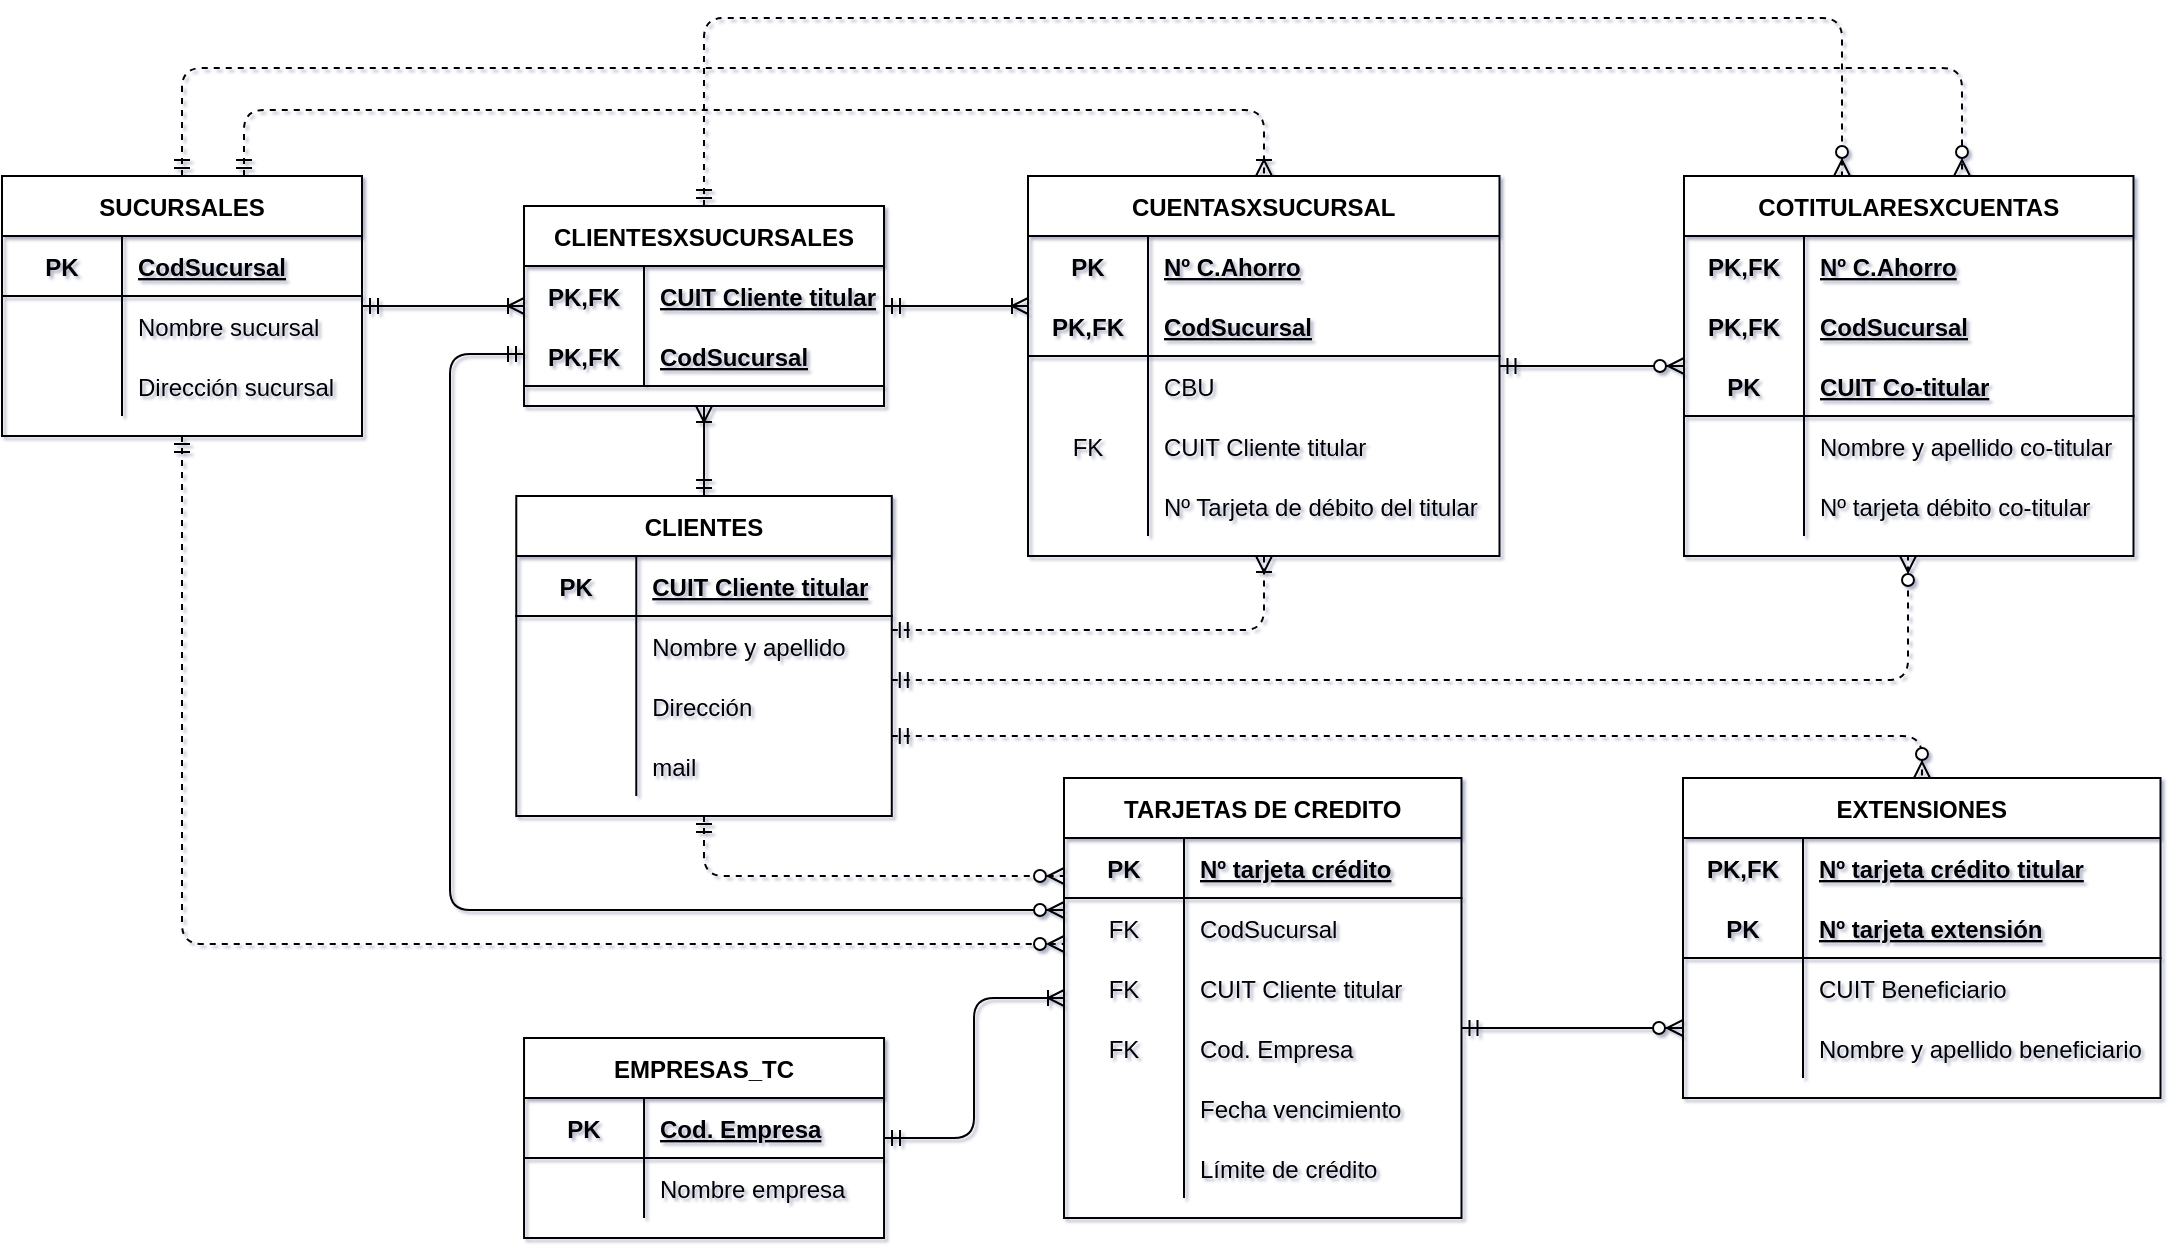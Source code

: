 <mxfile version="14.6.11"><diagram id="R2lEEEUBdFMjLlhIrx00" name="Page-1"><mxGraphModel dx="2286" dy="832" grid="0" gridSize="10" guides="1" tooltips="1" connect="1" arrows="1" fold="1" page="0" pageScale="1" pageWidth="850" pageHeight="1100" background="none" math="0" shadow="1" extFonts="Permanent Marker^https://fonts.googleapis.com/css?family=Permanent+Marker"><root><mxCell id="0"/><mxCell id="1" parent="0"/><mxCell id="5U6c4QFBYpZJHlSwtleA-1" style="edgeStyle=orthogonalEdgeStyle;rounded=1;orthogonalLoop=1;jettySize=auto;html=1;startArrow=ERmandOne;startFill=0;endArrow=ERoneToMany;endFill=0;" parent="1" source="5U6c4QFBYpZJHlSwtleA-5" target="5U6c4QFBYpZJHlSwtleA-100" edge="1"><mxGeometry relative="1" as="geometry"/></mxCell><mxCell id="5U6c4QFBYpZJHlSwtleA-2" style="edgeStyle=orthogonalEdgeStyle;rounded=1;orthogonalLoop=1;jettySize=auto;html=1;dashed=1;startArrow=ERmandOne;startFill=0;endArrow=ERoneToMany;endFill=0;" parent="1" source="5U6c4QFBYpZJHlSwtleA-5" target="5U6c4QFBYpZJHlSwtleA-34" edge="1"><mxGeometry relative="1" as="geometry"><Array as="points"><mxPoint x="-42" y="173"/><mxPoint x="468" y="173"/></Array></mxGeometry></mxCell><mxCell id="5U6c4QFBYpZJHlSwtleA-3" style="edgeStyle=orthogonalEdgeStyle;rounded=1;orthogonalLoop=1;jettySize=auto;html=1;dashed=1;startArrow=ERmandOne;startFill=0;endArrow=ERzeroToMany;endFill=1;" parent="1" source="5U6c4QFBYpZJHlSwtleA-5" target="5U6c4QFBYpZJHlSwtleA-50" edge="1"><mxGeometry relative="1" as="geometry"><Array as="points"><mxPoint x="-73" y="152"/><mxPoint x="817" y="152"/></Array></mxGeometry></mxCell><mxCell id="5U6c4QFBYpZJHlSwtleA-4" style="edgeStyle=orthogonalEdgeStyle;rounded=1;orthogonalLoop=1;jettySize=auto;html=1;startSize=6;startArrow=ERmandOne;startFill=0;endArrow=ERzeroToMany;endFill=1;dashed=1;" parent="1" source="5U6c4QFBYpZJHlSwtleA-5" target="5U6c4QFBYpZJHlSwtleA-67" edge="1"><mxGeometry relative="1" as="geometry"><Array as="points"><mxPoint x="-73" y="590"/></Array></mxGeometry></mxCell><mxCell id="5U6c4QFBYpZJHlSwtleA-5" value="SUCURSALES" style="shape=table;startSize=30;container=1;collapsible=1;childLayout=tableLayout;fixedRows=1;rowLines=0;fontStyle=1;align=center;resizeLast=1;" parent="1" vertex="1"><mxGeometry x="-163" y="206" width="180" height="130" as="geometry"/></mxCell><mxCell id="5U6c4QFBYpZJHlSwtleA-6" value="" style="shape=partialRectangle;collapsible=0;dropTarget=0;pointerEvents=0;fillColor=none;top=0;left=0;bottom=1;right=0;points=[[0,0.5],[1,0.5]];portConstraint=eastwest;" parent="5U6c4QFBYpZJHlSwtleA-5" vertex="1"><mxGeometry y="30" width="180" height="30" as="geometry"/></mxCell><mxCell id="5U6c4QFBYpZJHlSwtleA-7" value="PK" style="shape=partialRectangle;connectable=0;fillColor=none;top=0;left=0;bottom=0;right=0;fontStyle=1;overflow=hidden;" parent="5U6c4QFBYpZJHlSwtleA-6" vertex="1"><mxGeometry width="60" height="30" as="geometry"/></mxCell><mxCell id="5U6c4QFBYpZJHlSwtleA-8" value="CodSucursal" style="shape=partialRectangle;connectable=0;fillColor=none;top=0;left=0;bottom=0;right=0;align=left;spacingLeft=6;fontStyle=5;overflow=hidden;" parent="5U6c4QFBYpZJHlSwtleA-6" vertex="1"><mxGeometry x="60" width="120" height="30" as="geometry"/></mxCell><mxCell id="5U6c4QFBYpZJHlSwtleA-9" value="" style="shape=partialRectangle;collapsible=0;dropTarget=0;pointerEvents=0;fillColor=none;top=0;left=0;bottom=0;right=0;points=[[0,0.5],[1,0.5]];portConstraint=eastwest;" parent="5U6c4QFBYpZJHlSwtleA-5" vertex="1"><mxGeometry y="60" width="180" height="30" as="geometry"/></mxCell><mxCell id="5U6c4QFBYpZJHlSwtleA-10" value="" style="shape=partialRectangle;connectable=0;fillColor=none;top=0;left=0;bottom=0;right=0;editable=1;overflow=hidden;" parent="5U6c4QFBYpZJHlSwtleA-9" vertex="1"><mxGeometry width="60" height="30" as="geometry"/></mxCell><mxCell id="5U6c4QFBYpZJHlSwtleA-11" value="Nombre sucursal" style="shape=partialRectangle;connectable=0;fillColor=none;top=0;left=0;bottom=0;right=0;align=left;spacingLeft=6;overflow=hidden;" parent="5U6c4QFBYpZJHlSwtleA-9" vertex="1"><mxGeometry x="60" width="120" height="30" as="geometry"/></mxCell><mxCell id="5U6c4QFBYpZJHlSwtleA-12" value="" style="shape=partialRectangle;collapsible=0;dropTarget=0;pointerEvents=0;fillColor=none;top=0;left=0;bottom=0;right=0;points=[[0,0.5],[1,0.5]];portConstraint=eastwest;" parent="5U6c4QFBYpZJHlSwtleA-5" vertex="1"><mxGeometry y="90" width="180" height="30" as="geometry"/></mxCell><mxCell id="5U6c4QFBYpZJHlSwtleA-13" value="" style="shape=partialRectangle;connectable=0;fillColor=none;top=0;left=0;bottom=0;right=0;editable=1;overflow=hidden;" parent="5U6c4QFBYpZJHlSwtleA-12" vertex="1"><mxGeometry width="60" height="30" as="geometry"/></mxCell><mxCell id="5U6c4QFBYpZJHlSwtleA-14" value="Dirección sucursal" style="shape=partialRectangle;connectable=0;fillColor=none;top=0;left=0;bottom=0;right=0;align=left;spacingLeft=6;overflow=hidden;" parent="5U6c4QFBYpZJHlSwtleA-12" vertex="1"><mxGeometry x="60" width="120" height="30" as="geometry"/></mxCell><mxCell id="5U6c4QFBYpZJHlSwtleA-15" style="edgeStyle=orthogonalEdgeStyle;rounded=1;orthogonalLoop=1;jettySize=auto;html=1;startArrow=ERmandOne;startFill=0;endArrow=ERoneToMany;endFill=0;" parent="1" source="5U6c4QFBYpZJHlSwtleA-20" target="5U6c4QFBYpZJHlSwtleA-100" edge="1"><mxGeometry relative="1" as="geometry"/></mxCell><mxCell id="5U6c4QFBYpZJHlSwtleA-16" style="edgeStyle=orthogonalEdgeStyle;rounded=1;orthogonalLoop=1;jettySize=auto;html=1;dashed=1;startArrow=ERmandOne;startFill=0;endArrow=ERoneToMany;endFill=0;" parent="1" source="5U6c4QFBYpZJHlSwtleA-20" target="5U6c4QFBYpZJHlSwtleA-34" edge="1"><mxGeometry relative="1" as="geometry"><Array as="points"><mxPoint x="468" y="433"/></Array></mxGeometry></mxCell><mxCell id="5U6c4QFBYpZJHlSwtleA-17" style="edgeStyle=orthogonalEdgeStyle;rounded=1;orthogonalLoop=1;jettySize=auto;html=1;startArrow=ERmandOne;startFill=0;endArrow=ERzeroToMany;endFill=1;dashed=1;" parent="1" source="5U6c4QFBYpZJHlSwtleA-20" target="5U6c4QFBYpZJHlSwtleA-50" edge="1"><mxGeometry relative="1" as="geometry"><Array as="points"><mxPoint x="790" y="458"/></Array></mxGeometry></mxCell><mxCell id="5U6c4QFBYpZJHlSwtleA-18" style="edgeStyle=orthogonalEdgeStyle;rounded=1;orthogonalLoop=1;jettySize=auto;html=1;startSize=6;startArrow=ERmandOne;startFill=0;endArrow=ERzeroToMany;endFill=1;dashed=1;" parent="1" source="5U6c4QFBYpZJHlSwtleA-20" target="5U6c4QFBYpZJHlSwtleA-67" edge="1"><mxGeometry relative="1" as="geometry"><Array as="points"><mxPoint x="188" y="556"/></Array></mxGeometry></mxCell><mxCell id="5U6c4QFBYpZJHlSwtleA-19" style="edgeStyle=orthogonalEdgeStyle;rounded=1;orthogonalLoop=1;jettySize=auto;html=1;startSize=6;startArrow=ERmandOne;startFill=0;endArrow=ERzeroToMany;endFill=1;dashed=1;" parent="1" source="5U6c4QFBYpZJHlSwtleA-20" target="5U6c4QFBYpZJHlSwtleA-86" edge="1"><mxGeometry relative="1" as="geometry"><Array as="points"><mxPoint x="797" y="486"/></Array></mxGeometry></mxCell><mxCell id="5U6c4QFBYpZJHlSwtleA-20" value="CLIENTES" style="shape=table;startSize=30;container=1;collapsible=1;childLayout=tableLayout;fixedRows=1;rowLines=0;fontStyle=1;align=center;resizeLast=1;" parent="1" vertex="1"><mxGeometry x="94.14" y="366" width="187.75" height="160" as="geometry"/></mxCell><mxCell id="5U6c4QFBYpZJHlSwtleA-21" value="" style="shape=partialRectangle;collapsible=0;dropTarget=0;pointerEvents=0;fillColor=none;top=0;left=0;bottom=1;right=0;points=[[0,0.5],[1,0.5]];portConstraint=eastwest;" parent="5U6c4QFBYpZJHlSwtleA-20" vertex="1"><mxGeometry y="30" width="187.75" height="30" as="geometry"/></mxCell><mxCell id="5U6c4QFBYpZJHlSwtleA-22" value="PK" style="shape=partialRectangle;connectable=0;fillColor=none;top=0;left=0;bottom=0;right=0;fontStyle=1;overflow=hidden;" parent="5U6c4QFBYpZJHlSwtleA-21" vertex="1"><mxGeometry width="60" height="30" as="geometry"/></mxCell><mxCell id="5U6c4QFBYpZJHlSwtleA-23" value="CUIT Cliente titular" style="shape=partialRectangle;connectable=0;fillColor=none;top=0;left=0;bottom=0;right=0;align=left;spacingLeft=6;fontStyle=5;overflow=hidden;" parent="5U6c4QFBYpZJHlSwtleA-21" vertex="1"><mxGeometry x="60" width="127.75" height="30" as="geometry"/></mxCell><mxCell id="5U6c4QFBYpZJHlSwtleA-24" value="" style="shape=partialRectangle;collapsible=0;dropTarget=0;pointerEvents=0;fillColor=none;top=0;left=0;bottom=0;right=0;points=[[0,0.5],[1,0.5]];portConstraint=eastwest;" parent="5U6c4QFBYpZJHlSwtleA-20" vertex="1"><mxGeometry y="60" width="187.75" height="30" as="geometry"/></mxCell><mxCell id="5U6c4QFBYpZJHlSwtleA-25" value="" style="shape=partialRectangle;connectable=0;fillColor=none;top=0;left=0;bottom=0;right=0;editable=1;overflow=hidden;" parent="5U6c4QFBYpZJHlSwtleA-24" vertex="1"><mxGeometry width="60" height="30" as="geometry"/></mxCell><mxCell id="5U6c4QFBYpZJHlSwtleA-26" value="Nombre y apellido" style="shape=partialRectangle;connectable=0;fillColor=none;top=0;left=0;bottom=0;right=0;align=left;spacingLeft=6;overflow=hidden;" parent="5U6c4QFBYpZJHlSwtleA-24" vertex="1"><mxGeometry x="60" width="127.75" height="30" as="geometry"/></mxCell><mxCell id="5U6c4QFBYpZJHlSwtleA-27" value="" style="shape=partialRectangle;collapsible=0;dropTarget=0;pointerEvents=0;fillColor=none;top=0;left=0;bottom=0;right=0;points=[[0,0.5],[1,0.5]];portConstraint=eastwest;" parent="5U6c4QFBYpZJHlSwtleA-20" vertex="1"><mxGeometry y="90" width="187.75" height="30" as="geometry"/></mxCell><mxCell id="5U6c4QFBYpZJHlSwtleA-28" value="" style="shape=partialRectangle;connectable=0;fillColor=none;top=0;left=0;bottom=0;right=0;editable=1;overflow=hidden;" parent="5U6c4QFBYpZJHlSwtleA-27" vertex="1"><mxGeometry width="60" height="30" as="geometry"/></mxCell><mxCell id="5U6c4QFBYpZJHlSwtleA-29" value="Dirección" style="shape=partialRectangle;connectable=0;fillColor=none;top=0;left=0;bottom=0;right=0;align=left;spacingLeft=6;overflow=hidden;" parent="5U6c4QFBYpZJHlSwtleA-27" vertex="1"><mxGeometry x="60" width="127.75" height="30" as="geometry"/></mxCell><mxCell id="5U6c4QFBYpZJHlSwtleA-30" style="shape=partialRectangle;collapsible=0;dropTarget=0;pointerEvents=0;fillColor=none;top=0;left=0;bottom=0;right=0;points=[[0,0.5],[1,0.5]];portConstraint=eastwest;" parent="5U6c4QFBYpZJHlSwtleA-20" vertex="1"><mxGeometry y="120" width="187.75" height="30" as="geometry"/></mxCell><mxCell id="5U6c4QFBYpZJHlSwtleA-31" style="shape=partialRectangle;connectable=0;fillColor=none;top=0;left=0;bottom=0;right=0;editable=1;overflow=hidden;" parent="5U6c4QFBYpZJHlSwtleA-30" vertex="1"><mxGeometry width="60" height="30" as="geometry"/></mxCell><mxCell id="5U6c4QFBYpZJHlSwtleA-32" value="mail" style="shape=partialRectangle;connectable=0;fillColor=none;top=0;left=0;bottom=0;right=0;align=left;spacingLeft=6;overflow=hidden;" parent="5U6c4QFBYpZJHlSwtleA-30" vertex="1"><mxGeometry x="60" width="127.75" height="30" as="geometry"/></mxCell><mxCell id="5U6c4QFBYpZJHlSwtleA-33" style="edgeStyle=orthogonalEdgeStyle;rounded=1;orthogonalLoop=1;jettySize=auto;html=1;startArrow=ERmandOne;startFill=0;endArrow=ERzeroToMany;endFill=1;" parent="1" source="5U6c4QFBYpZJHlSwtleA-34" target="5U6c4QFBYpZJHlSwtleA-50" edge="1"><mxGeometry relative="1" as="geometry"/></mxCell><mxCell id="5U6c4QFBYpZJHlSwtleA-34" value="CUENTASXSUCURSAL" style="shape=table;startSize=30;container=1;collapsible=1;childLayout=tableLayout;fixedRows=1;rowLines=0;fontStyle=1;align=center;resizeLast=1;" parent="1" vertex="1"><mxGeometry x="350" y="206" width="235.75" height="190" as="geometry"/></mxCell><mxCell id="5U6c4QFBYpZJHlSwtleA-35" value="" style="shape=partialRectangle;collapsible=0;dropTarget=0;pointerEvents=0;fillColor=none;top=0;left=0;bottom=0;right=0;points=[[0,0.5],[1,0.5]];portConstraint=eastwest;" parent="5U6c4QFBYpZJHlSwtleA-34" vertex="1"><mxGeometry y="30" width="235.75" height="30" as="geometry"/></mxCell><mxCell id="5U6c4QFBYpZJHlSwtleA-36" value="PK" style="shape=partialRectangle;connectable=0;fillColor=none;top=0;left=0;bottom=0;right=0;fontStyle=1;overflow=hidden;" parent="5U6c4QFBYpZJHlSwtleA-35" vertex="1"><mxGeometry width="60" height="30" as="geometry"/></mxCell><mxCell id="5U6c4QFBYpZJHlSwtleA-37" value="Nº C.Ahorro" style="shape=partialRectangle;connectable=0;fillColor=none;top=0;left=0;bottom=0;right=0;align=left;spacingLeft=6;fontStyle=5;overflow=hidden;" parent="5U6c4QFBYpZJHlSwtleA-35" vertex="1"><mxGeometry x="60" width="175.75" height="30" as="geometry"/></mxCell><mxCell id="5U6c4QFBYpZJHlSwtleA-38" value="" style="shape=partialRectangle;collapsible=0;dropTarget=0;pointerEvents=0;fillColor=none;top=0;left=0;bottom=1;right=0;points=[[0,0.5],[1,0.5]];portConstraint=eastwest;" parent="5U6c4QFBYpZJHlSwtleA-34" vertex="1"><mxGeometry y="60" width="235.75" height="30" as="geometry"/></mxCell><mxCell id="5U6c4QFBYpZJHlSwtleA-39" value="PK,FK" style="shape=partialRectangle;connectable=0;fillColor=none;top=0;left=0;bottom=0;right=0;fontStyle=1;overflow=hidden;" parent="5U6c4QFBYpZJHlSwtleA-38" vertex="1"><mxGeometry width="60" height="30" as="geometry"/></mxCell><mxCell id="5U6c4QFBYpZJHlSwtleA-40" value="CodSucursal" style="shape=partialRectangle;connectable=0;fillColor=none;top=0;left=0;bottom=0;right=0;align=left;spacingLeft=6;fontStyle=5;overflow=hidden;" parent="5U6c4QFBYpZJHlSwtleA-38" vertex="1"><mxGeometry x="60" width="175.75" height="30" as="geometry"/></mxCell><mxCell id="5U6c4QFBYpZJHlSwtleA-41" value="" style="shape=partialRectangle;collapsible=0;dropTarget=0;pointerEvents=0;fillColor=none;top=0;left=0;bottom=0;right=0;points=[[0,0.5],[1,0.5]];portConstraint=eastwest;" parent="5U6c4QFBYpZJHlSwtleA-34" vertex="1"><mxGeometry y="90" width="235.75" height="30" as="geometry"/></mxCell><mxCell id="5U6c4QFBYpZJHlSwtleA-42" value="" style="shape=partialRectangle;connectable=0;fillColor=none;top=0;left=0;bottom=0;right=0;editable=1;overflow=hidden;" parent="5U6c4QFBYpZJHlSwtleA-41" vertex="1"><mxGeometry width="60" height="30" as="geometry"/></mxCell><mxCell id="5U6c4QFBYpZJHlSwtleA-43" value="CBU" style="shape=partialRectangle;connectable=0;fillColor=none;top=0;left=0;bottom=0;right=0;align=left;spacingLeft=6;overflow=hidden;" parent="5U6c4QFBYpZJHlSwtleA-41" vertex="1"><mxGeometry x="60" width="175.75" height="30" as="geometry"/></mxCell><mxCell id="5U6c4QFBYpZJHlSwtleA-44" style="shape=partialRectangle;collapsible=0;dropTarget=0;pointerEvents=0;fillColor=none;top=0;left=0;bottom=0;right=0;points=[[0,0.5],[1,0.5]];portConstraint=eastwest;" parent="5U6c4QFBYpZJHlSwtleA-34" vertex="1"><mxGeometry y="120" width="235.75" height="30" as="geometry"/></mxCell><mxCell id="5U6c4QFBYpZJHlSwtleA-45" value="FK" style="shape=partialRectangle;connectable=0;fillColor=none;top=0;left=0;bottom=0;right=0;editable=1;overflow=hidden;" parent="5U6c4QFBYpZJHlSwtleA-44" vertex="1"><mxGeometry width="60" height="30" as="geometry"/></mxCell><mxCell id="5U6c4QFBYpZJHlSwtleA-46" value="CUIT Cliente titular" style="shape=partialRectangle;connectable=0;fillColor=none;top=0;left=0;bottom=0;right=0;align=left;spacingLeft=6;overflow=hidden;" parent="5U6c4QFBYpZJHlSwtleA-44" vertex="1"><mxGeometry x="60" width="175.75" height="30" as="geometry"/></mxCell><mxCell id="5U6c4QFBYpZJHlSwtleA-47" style="shape=partialRectangle;collapsible=0;dropTarget=0;pointerEvents=0;fillColor=none;top=0;left=0;bottom=0;right=0;points=[[0,0.5],[1,0.5]];portConstraint=eastwest;" parent="5U6c4QFBYpZJHlSwtleA-34" vertex="1"><mxGeometry y="150" width="235.75" height="30" as="geometry"/></mxCell><mxCell id="5U6c4QFBYpZJHlSwtleA-48" style="shape=partialRectangle;connectable=0;fillColor=none;top=0;left=0;bottom=0;right=0;editable=1;overflow=hidden;" parent="5U6c4QFBYpZJHlSwtleA-47" vertex="1"><mxGeometry width="60" height="30" as="geometry"/></mxCell><mxCell id="5U6c4QFBYpZJHlSwtleA-49" value="Nº Tarjeta de débito del titular" style="shape=partialRectangle;connectable=0;fillColor=none;top=0;left=0;bottom=0;right=0;align=left;spacingLeft=6;overflow=hidden;" parent="5U6c4QFBYpZJHlSwtleA-47" vertex="1"><mxGeometry x="60" width="175.75" height="30" as="geometry"/></mxCell><mxCell id="5U6c4QFBYpZJHlSwtleA-50" value="COTITULARESXCUENTAS" style="shape=table;startSize=30;container=1;collapsible=1;childLayout=tableLayout;fixedRows=1;rowLines=0;fontStyle=1;align=center;resizeLast=1;" parent="1" vertex="1"><mxGeometry x="678" y="206" width="224.75" height="190" as="geometry"/></mxCell><mxCell id="5U6c4QFBYpZJHlSwtleA-51" style="shape=partialRectangle;collapsible=0;dropTarget=0;pointerEvents=0;fillColor=none;top=0;left=0;bottom=0;right=0;points=[[0,0.5],[1,0.5]];portConstraint=eastwest;" parent="5U6c4QFBYpZJHlSwtleA-50" vertex="1"><mxGeometry y="30" width="224.75" height="30" as="geometry"/></mxCell><mxCell id="5U6c4QFBYpZJHlSwtleA-52" value="PK,FK" style="shape=partialRectangle;connectable=0;fillColor=none;top=0;left=0;bottom=0;right=0;fontStyle=1;overflow=hidden;" parent="5U6c4QFBYpZJHlSwtleA-51" vertex="1"><mxGeometry width="60" height="30" as="geometry"/></mxCell><mxCell id="5U6c4QFBYpZJHlSwtleA-53" value="Nº C.Ahorro" style="shape=partialRectangle;connectable=0;fillColor=none;top=0;left=0;bottom=0;right=0;align=left;spacingLeft=6;fontStyle=5;overflow=hidden;" parent="5U6c4QFBYpZJHlSwtleA-51" vertex="1"><mxGeometry x="60" width="164.75" height="30" as="geometry"/></mxCell><mxCell id="SJJSfmpoEvJ0bLuUY8Sc-3" style="shape=partialRectangle;collapsible=0;dropTarget=0;pointerEvents=0;fillColor=none;top=0;left=0;bottom=0;right=0;points=[[0,0.5],[1,0.5]];portConstraint=eastwest;" vertex="1" parent="5U6c4QFBYpZJHlSwtleA-50"><mxGeometry y="60" width="224.75" height="30" as="geometry"/></mxCell><mxCell id="SJJSfmpoEvJ0bLuUY8Sc-4" value="PK,FK" style="shape=partialRectangle;connectable=0;fillColor=none;top=0;left=0;bottom=0;right=0;fontStyle=1;overflow=hidden;" vertex="1" parent="SJJSfmpoEvJ0bLuUY8Sc-3"><mxGeometry width="60" height="30" as="geometry"/></mxCell><mxCell id="SJJSfmpoEvJ0bLuUY8Sc-5" value="CodSucursal" style="shape=partialRectangle;connectable=0;fillColor=none;top=0;left=0;bottom=0;right=0;align=left;spacingLeft=6;fontStyle=5;overflow=hidden;" vertex="1" parent="SJJSfmpoEvJ0bLuUY8Sc-3"><mxGeometry x="60" width="164.75" height="30" as="geometry"/></mxCell><mxCell id="5U6c4QFBYpZJHlSwtleA-54" value="" style="shape=partialRectangle;collapsible=0;dropTarget=0;pointerEvents=0;fillColor=none;top=0;left=0;bottom=1;right=0;points=[[0,0.5],[1,0.5]];portConstraint=eastwest;" parent="5U6c4QFBYpZJHlSwtleA-50" vertex="1"><mxGeometry y="90" width="224.75" height="30" as="geometry"/></mxCell><mxCell id="5U6c4QFBYpZJHlSwtleA-55" value="PK" style="shape=partialRectangle;connectable=0;fillColor=none;top=0;left=0;bottom=0;right=0;fontStyle=1;overflow=hidden;" parent="5U6c4QFBYpZJHlSwtleA-54" vertex="1"><mxGeometry width="60" height="30" as="geometry"/></mxCell><mxCell id="5U6c4QFBYpZJHlSwtleA-56" value="CUIT Co-titular" style="shape=partialRectangle;connectable=0;fillColor=none;top=0;left=0;bottom=0;right=0;align=left;spacingLeft=6;fontStyle=5;overflow=hidden;" parent="5U6c4QFBYpZJHlSwtleA-54" vertex="1"><mxGeometry x="60" width="164.75" height="30" as="geometry"/></mxCell><mxCell id="5U6c4QFBYpZJHlSwtleA-60" value="" style="shape=partialRectangle;collapsible=0;dropTarget=0;pointerEvents=0;fillColor=none;top=0;left=0;bottom=0;right=0;points=[[0,0.5],[1,0.5]];portConstraint=eastwest;" parent="5U6c4QFBYpZJHlSwtleA-50" vertex="1"><mxGeometry y="120" width="224.75" height="30" as="geometry"/></mxCell><mxCell id="5U6c4QFBYpZJHlSwtleA-61" value="" style="shape=partialRectangle;connectable=0;fillColor=none;top=0;left=0;bottom=0;right=0;editable=1;overflow=hidden;" parent="5U6c4QFBYpZJHlSwtleA-60" vertex="1"><mxGeometry width="60" height="30" as="geometry"/></mxCell><mxCell id="5U6c4QFBYpZJHlSwtleA-62" value="Nombre y apellido co-titular" style="shape=partialRectangle;connectable=0;fillColor=none;top=0;left=0;bottom=0;right=0;align=left;spacingLeft=6;overflow=hidden;" parent="5U6c4QFBYpZJHlSwtleA-60" vertex="1"><mxGeometry x="60" width="164.75" height="30" as="geometry"/></mxCell><mxCell id="5U6c4QFBYpZJHlSwtleA-63" value="" style="shape=partialRectangle;collapsible=0;dropTarget=0;pointerEvents=0;fillColor=none;top=0;left=0;bottom=0;right=0;points=[[0,0.5],[1,0.5]];portConstraint=eastwest;" parent="5U6c4QFBYpZJHlSwtleA-50" vertex="1"><mxGeometry y="150" width="224.75" height="30" as="geometry"/></mxCell><mxCell id="5U6c4QFBYpZJHlSwtleA-64" value="" style="shape=partialRectangle;connectable=0;fillColor=none;top=0;left=0;bottom=0;right=0;editable=1;overflow=hidden;" parent="5U6c4QFBYpZJHlSwtleA-63" vertex="1"><mxGeometry width="60" height="30" as="geometry"/></mxCell><mxCell id="5U6c4QFBYpZJHlSwtleA-65" value="Nº tarjeta débito co-titular" style="shape=partialRectangle;connectable=0;fillColor=none;top=0;left=0;bottom=0;right=0;align=left;spacingLeft=6;overflow=hidden;" parent="5U6c4QFBYpZJHlSwtleA-63" vertex="1"><mxGeometry x="60" width="164.75" height="30" as="geometry"/></mxCell><mxCell id="5U6c4QFBYpZJHlSwtleA-66" style="edgeStyle=orthogonalEdgeStyle;rounded=1;orthogonalLoop=1;jettySize=auto;html=1;startArrow=ERmandOne;startFill=0;endArrow=ERzeroToMany;endFill=1;" parent="1" source="5U6c4QFBYpZJHlSwtleA-67" target="5U6c4QFBYpZJHlSwtleA-86" edge="1"><mxGeometry relative="1" as="geometry"><Array as="points"><mxPoint x="657.5" y="632"/><mxPoint x="657.5" y="632"/></Array></mxGeometry></mxCell><mxCell id="5U6c4QFBYpZJHlSwtleA-67" value="TARJETAS DE CREDITO" style="shape=table;startSize=30;container=1;collapsible=1;childLayout=tableLayout;fixedRows=1;rowLines=0;fontStyle=1;align=center;resizeLast=1;" parent="1" vertex="1"><mxGeometry x="368" y="507" width="198.75" height="220" as="geometry"/></mxCell><mxCell id="5U6c4QFBYpZJHlSwtleA-68" value="" style="shape=partialRectangle;collapsible=0;dropTarget=0;pointerEvents=0;fillColor=none;top=0;left=0;bottom=1;right=0;points=[[0,0.5],[1,0.5]];portConstraint=eastwest;" parent="5U6c4QFBYpZJHlSwtleA-67" vertex="1"><mxGeometry y="30" width="198.75" height="30" as="geometry"/></mxCell><mxCell id="5U6c4QFBYpZJHlSwtleA-69" value="PK" style="shape=partialRectangle;connectable=0;fillColor=none;top=0;left=0;bottom=0;right=0;fontStyle=1;overflow=hidden;" parent="5U6c4QFBYpZJHlSwtleA-68" vertex="1"><mxGeometry width="60" height="30" as="geometry"/></mxCell><mxCell id="5U6c4QFBYpZJHlSwtleA-70" value="Nº tarjeta crédito" style="shape=partialRectangle;connectable=0;fillColor=none;top=0;left=0;bottom=0;right=0;align=left;spacingLeft=6;fontStyle=5;overflow=hidden;" parent="5U6c4QFBYpZJHlSwtleA-68" vertex="1"><mxGeometry x="60" width="138.75" height="30" as="geometry"/></mxCell><mxCell id="5U6c4QFBYpZJHlSwtleA-71" style="shape=partialRectangle;collapsible=0;dropTarget=0;pointerEvents=0;fillColor=none;top=0;left=0;bottom=0;right=0;points=[[0,0.5],[1,0.5]];portConstraint=eastwest;" parent="5U6c4QFBYpZJHlSwtleA-67" vertex="1"><mxGeometry y="60" width="198.75" height="30" as="geometry"/></mxCell><mxCell id="5U6c4QFBYpZJHlSwtleA-72" value="FK" style="shape=partialRectangle;connectable=0;fillColor=none;top=0;left=0;bottom=0;right=0;editable=1;overflow=hidden;" parent="5U6c4QFBYpZJHlSwtleA-71" vertex="1"><mxGeometry width="60" height="30" as="geometry"/></mxCell><mxCell id="5U6c4QFBYpZJHlSwtleA-73" value="CodSucursal" style="shape=partialRectangle;connectable=0;fillColor=none;top=0;left=0;bottom=0;right=0;align=left;spacingLeft=6;overflow=hidden;" parent="5U6c4QFBYpZJHlSwtleA-71" vertex="1"><mxGeometry x="60" width="138.75" height="30" as="geometry"/></mxCell><mxCell id="5U6c4QFBYpZJHlSwtleA-74" style="shape=partialRectangle;collapsible=0;dropTarget=0;pointerEvents=0;fillColor=none;top=0;left=0;bottom=0;right=0;points=[[0,0.5],[1,0.5]];portConstraint=eastwest;" parent="5U6c4QFBYpZJHlSwtleA-67" vertex="1"><mxGeometry y="90" width="198.75" height="30" as="geometry"/></mxCell><mxCell id="5U6c4QFBYpZJHlSwtleA-75" value="FK" style="shape=partialRectangle;connectable=0;fillColor=none;top=0;left=0;bottom=0;right=0;editable=1;overflow=hidden;" parent="5U6c4QFBYpZJHlSwtleA-74" vertex="1"><mxGeometry width="60" height="30" as="geometry"/></mxCell><mxCell id="5U6c4QFBYpZJHlSwtleA-76" value="CUIT Cliente titular" style="shape=partialRectangle;connectable=0;fillColor=none;top=0;left=0;bottom=0;right=0;align=left;spacingLeft=6;overflow=hidden;" parent="5U6c4QFBYpZJHlSwtleA-74" vertex="1"><mxGeometry x="60" width="138.75" height="30" as="geometry"/></mxCell><mxCell id="5U6c4QFBYpZJHlSwtleA-77" value="" style="shape=partialRectangle;collapsible=0;dropTarget=0;pointerEvents=0;fillColor=none;top=0;left=0;bottom=0;right=0;points=[[0,0.5],[1,0.5]];portConstraint=eastwest;" parent="5U6c4QFBYpZJHlSwtleA-67" vertex="1"><mxGeometry y="120" width="198.75" height="30" as="geometry"/></mxCell><mxCell id="5U6c4QFBYpZJHlSwtleA-78" value="FK" style="shape=partialRectangle;connectable=0;fillColor=none;top=0;left=0;bottom=0;right=0;editable=1;overflow=hidden;" parent="5U6c4QFBYpZJHlSwtleA-77" vertex="1"><mxGeometry width="60" height="30" as="geometry"/></mxCell><mxCell id="5U6c4QFBYpZJHlSwtleA-79" value="Cod. Empresa" style="shape=partialRectangle;connectable=0;fillColor=none;top=0;left=0;bottom=0;right=0;align=left;spacingLeft=6;overflow=hidden;" parent="5U6c4QFBYpZJHlSwtleA-77" vertex="1"><mxGeometry x="60" width="138.75" height="30" as="geometry"/></mxCell><mxCell id="5U6c4QFBYpZJHlSwtleA-80" style="shape=partialRectangle;collapsible=0;dropTarget=0;pointerEvents=0;fillColor=none;top=0;left=0;bottom=0;right=0;points=[[0,0.5],[1,0.5]];portConstraint=eastwest;" parent="5U6c4QFBYpZJHlSwtleA-67" vertex="1"><mxGeometry y="150" width="198.75" height="30" as="geometry"/></mxCell><mxCell id="5U6c4QFBYpZJHlSwtleA-81" style="shape=partialRectangle;connectable=0;fillColor=none;top=0;left=0;bottom=0;right=0;editable=1;overflow=hidden;" parent="5U6c4QFBYpZJHlSwtleA-80" vertex="1"><mxGeometry width="60" height="30" as="geometry"/></mxCell><mxCell id="5U6c4QFBYpZJHlSwtleA-82" value="Fecha vencimiento" style="shape=partialRectangle;connectable=0;fillColor=none;top=0;left=0;bottom=0;right=0;align=left;spacingLeft=6;overflow=hidden;" parent="5U6c4QFBYpZJHlSwtleA-80" vertex="1"><mxGeometry x="60" width="138.75" height="30" as="geometry"/></mxCell><mxCell id="5U6c4QFBYpZJHlSwtleA-83" style="shape=partialRectangle;collapsible=0;dropTarget=0;pointerEvents=0;fillColor=none;top=0;left=0;bottom=0;right=0;points=[[0,0.5],[1,0.5]];portConstraint=eastwest;" parent="5U6c4QFBYpZJHlSwtleA-67" vertex="1"><mxGeometry y="180" width="198.75" height="30" as="geometry"/></mxCell><mxCell id="5U6c4QFBYpZJHlSwtleA-84" style="shape=partialRectangle;connectable=0;fillColor=none;top=0;left=0;bottom=0;right=0;editable=1;overflow=hidden;" parent="5U6c4QFBYpZJHlSwtleA-83" vertex="1"><mxGeometry width="60" height="30" as="geometry"/></mxCell><mxCell id="5U6c4QFBYpZJHlSwtleA-85" value="Límite de crédito" style="shape=partialRectangle;connectable=0;fillColor=none;top=0;left=0;bottom=0;right=0;align=left;spacingLeft=6;overflow=hidden;" parent="5U6c4QFBYpZJHlSwtleA-83" vertex="1"><mxGeometry x="60" width="138.75" height="30" as="geometry"/></mxCell><mxCell id="5U6c4QFBYpZJHlSwtleA-86" value="EXTENSIONES" style="shape=table;startSize=30;container=1;collapsible=1;childLayout=tableLayout;fixedRows=1;rowLines=0;fontStyle=1;align=center;resizeLast=1;" parent="1" vertex="1"><mxGeometry x="677.5" y="507" width="238.75" height="160" as="geometry"/></mxCell><mxCell id="5U6c4QFBYpZJHlSwtleA-87" style="shape=partialRectangle;collapsible=0;dropTarget=0;pointerEvents=0;fillColor=none;top=0;left=0;bottom=0;right=0;points=[[0,0.5],[1,0.5]];portConstraint=eastwest;" parent="5U6c4QFBYpZJHlSwtleA-86" vertex="1"><mxGeometry y="30" width="238.75" height="30" as="geometry"/></mxCell><mxCell id="5U6c4QFBYpZJHlSwtleA-88" value="PK,FK" style="shape=partialRectangle;connectable=0;fillColor=none;top=0;left=0;bottom=0;right=0;fontStyle=1;overflow=hidden;" parent="5U6c4QFBYpZJHlSwtleA-87" vertex="1"><mxGeometry width="60" height="30" as="geometry"/></mxCell><mxCell id="5U6c4QFBYpZJHlSwtleA-89" value="Nº tarjeta crédito titular" style="shape=partialRectangle;connectable=0;fillColor=none;top=0;left=0;bottom=0;right=0;align=left;spacingLeft=6;fontStyle=5;overflow=hidden;" parent="5U6c4QFBYpZJHlSwtleA-87" vertex="1"><mxGeometry x="60" width="178.75" height="30" as="geometry"/></mxCell><mxCell id="5U6c4QFBYpZJHlSwtleA-90" value="" style="shape=partialRectangle;collapsible=0;dropTarget=0;pointerEvents=0;fillColor=none;top=0;left=0;bottom=1;right=0;points=[[0,0.5],[1,0.5]];portConstraint=eastwest;" parent="5U6c4QFBYpZJHlSwtleA-86" vertex="1"><mxGeometry y="60" width="238.75" height="30" as="geometry"/></mxCell><mxCell id="5U6c4QFBYpZJHlSwtleA-91" value="PK" style="shape=partialRectangle;connectable=0;fillColor=none;top=0;left=0;bottom=0;right=0;fontStyle=1;overflow=hidden;" parent="5U6c4QFBYpZJHlSwtleA-90" vertex="1"><mxGeometry width="60" height="30" as="geometry"/></mxCell><mxCell id="5U6c4QFBYpZJHlSwtleA-92" value="Nº tarjeta extensión" style="shape=partialRectangle;connectable=0;fillColor=none;top=0;left=0;bottom=0;right=0;align=left;spacingLeft=6;fontStyle=5;overflow=hidden;" parent="5U6c4QFBYpZJHlSwtleA-90" vertex="1"><mxGeometry x="60" width="178.75" height="30" as="geometry"/></mxCell><mxCell id="5U6c4QFBYpZJHlSwtleA-93" value="" style="shape=partialRectangle;collapsible=0;dropTarget=0;pointerEvents=0;fillColor=none;top=0;left=0;bottom=0;right=0;points=[[0,0.5],[1,0.5]];portConstraint=eastwest;" parent="5U6c4QFBYpZJHlSwtleA-86" vertex="1"><mxGeometry y="90" width="238.75" height="30" as="geometry"/></mxCell><mxCell id="5U6c4QFBYpZJHlSwtleA-94" value="" style="shape=partialRectangle;connectable=0;fillColor=none;top=0;left=0;bottom=0;right=0;editable=1;overflow=hidden;" parent="5U6c4QFBYpZJHlSwtleA-93" vertex="1"><mxGeometry width="60" height="30" as="geometry"/></mxCell><mxCell id="5U6c4QFBYpZJHlSwtleA-95" value="CUIT Beneficiario" style="shape=partialRectangle;connectable=0;fillColor=none;top=0;left=0;bottom=0;right=0;align=left;spacingLeft=6;overflow=hidden;" parent="5U6c4QFBYpZJHlSwtleA-93" vertex="1"><mxGeometry x="60" width="178.75" height="30" as="geometry"/></mxCell><mxCell id="5U6c4QFBYpZJHlSwtleA-96" value="" style="shape=partialRectangle;collapsible=0;dropTarget=0;pointerEvents=0;fillColor=none;top=0;left=0;bottom=0;right=0;points=[[0,0.5],[1,0.5]];portConstraint=eastwest;" parent="5U6c4QFBYpZJHlSwtleA-86" vertex="1"><mxGeometry y="120" width="238.75" height="30" as="geometry"/></mxCell><mxCell id="5U6c4QFBYpZJHlSwtleA-97" value="" style="shape=partialRectangle;connectable=0;fillColor=none;top=0;left=0;bottom=0;right=0;editable=1;overflow=hidden;" parent="5U6c4QFBYpZJHlSwtleA-96" vertex="1"><mxGeometry width="60" height="30" as="geometry"/></mxCell><mxCell id="5U6c4QFBYpZJHlSwtleA-98" value="Nombre y apellido beneficiario" style="shape=partialRectangle;connectable=0;fillColor=none;top=0;left=0;bottom=0;right=0;align=left;spacingLeft=6;overflow=hidden;" parent="5U6c4QFBYpZJHlSwtleA-96" vertex="1"><mxGeometry x="60" width="178.75" height="30" as="geometry"/></mxCell><mxCell id="5U6c4QFBYpZJHlSwtleA-99" style="edgeStyle=orthogonalEdgeStyle;rounded=1;orthogonalLoop=1;jettySize=auto;html=1;startArrow=ERmandOne;startFill=0;endArrow=ERoneToMany;endFill=0;" parent="1" source="5U6c4QFBYpZJHlSwtleA-100" target="5U6c4QFBYpZJHlSwtleA-34" edge="1"><mxGeometry relative="1" as="geometry"><Array as="points"><mxPoint x="337" y="271"/><mxPoint x="337" y="271"/></Array></mxGeometry></mxCell><mxCell id="SJJSfmpoEvJ0bLuUY8Sc-1" style="edgeStyle=orthogonalEdgeStyle;rounded=1;orthogonalLoop=1;jettySize=auto;html=1;startArrow=ERmandOne;startFill=0;endArrow=ERzeroToMany;endFill=1;startSize=6;" edge="1" parent="1" source="5U6c4QFBYpZJHlSwtleA-100" target="5U6c4QFBYpZJHlSwtleA-67"><mxGeometry relative="1" as="geometry"><Array as="points"><mxPoint x="61" y="295"/><mxPoint x="61" y="573"/></Array></mxGeometry></mxCell><mxCell id="SJJSfmpoEvJ0bLuUY8Sc-2" style="edgeStyle=orthogonalEdgeStyle;rounded=1;orthogonalLoop=1;jettySize=auto;html=1;startArrow=ERmandOne;startFill=0;endArrow=ERzeroToMany;endFill=1;startSize=6;dashed=1;" edge="1" parent="1" source="5U6c4QFBYpZJHlSwtleA-100" target="5U6c4QFBYpZJHlSwtleA-50"><mxGeometry relative="1" as="geometry"><Array as="points"><mxPoint x="188" y="127"/><mxPoint x="757" y="127"/></Array></mxGeometry></mxCell><mxCell id="5U6c4QFBYpZJHlSwtleA-100" value="CLIENTESXSUCURSALES" style="shape=table;startSize=30;container=1;collapsible=1;childLayout=tableLayout;fixedRows=1;rowLines=0;fontStyle=1;align=center;resizeLast=1;" parent="1" vertex="1"><mxGeometry x="98.01" y="221" width="180" height="100" as="geometry"/></mxCell><mxCell id="5U6c4QFBYpZJHlSwtleA-101" value="" style="shape=partialRectangle;collapsible=0;dropTarget=0;pointerEvents=0;fillColor=none;top=0;left=0;bottom=0;right=0;points=[[0,0.5],[1,0.5]];portConstraint=eastwest;" parent="5U6c4QFBYpZJHlSwtleA-100" vertex="1"><mxGeometry y="30" width="180" height="30" as="geometry"/></mxCell><mxCell id="5U6c4QFBYpZJHlSwtleA-102" value="PK,FK" style="shape=partialRectangle;connectable=0;fillColor=none;top=0;left=0;bottom=0;right=0;fontStyle=1;overflow=hidden;" parent="5U6c4QFBYpZJHlSwtleA-101" vertex="1"><mxGeometry width="60" height="30" as="geometry"/></mxCell><mxCell id="5U6c4QFBYpZJHlSwtleA-103" value="CUIT Cliente titular" style="shape=partialRectangle;connectable=0;fillColor=none;top=0;left=0;bottom=0;right=0;align=left;spacingLeft=6;fontStyle=5;overflow=hidden;" parent="5U6c4QFBYpZJHlSwtleA-101" vertex="1"><mxGeometry x="60" width="120" height="30" as="geometry"/></mxCell><mxCell id="5U6c4QFBYpZJHlSwtleA-104" value="" style="shape=partialRectangle;collapsible=0;dropTarget=0;pointerEvents=0;fillColor=none;top=0;left=0;bottom=1;right=0;points=[[0,0.5],[1,0.5]];portConstraint=eastwest;" parent="5U6c4QFBYpZJHlSwtleA-100" vertex="1"><mxGeometry y="60" width="180" height="30" as="geometry"/></mxCell><mxCell id="5U6c4QFBYpZJHlSwtleA-105" value="PK,FK" style="shape=partialRectangle;connectable=0;fillColor=none;top=0;left=0;bottom=0;right=0;fontStyle=1;overflow=hidden;" parent="5U6c4QFBYpZJHlSwtleA-104" vertex="1"><mxGeometry width="60" height="30" as="geometry"/></mxCell><mxCell id="5U6c4QFBYpZJHlSwtleA-106" value="CodSucursal" style="shape=partialRectangle;connectable=0;fillColor=none;top=0;left=0;bottom=0;right=0;align=left;spacingLeft=6;fontStyle=5;overflow=hidden;" parent="5U6c4QFBYpZJHlSwtleA-104" vertex="1"><mxGeometry x="60" width="120" height="30" as="geometry"/></mxCell><mxCell id="5U6c4QFBYpZJHlSwtleA-107" style="edgeStyle=orthogonalEdgeStyle;rounded=1;orthogonalLoop=1;jettySize=auto;html=1;startSize=6;startArrow=ERmandOne;startFill=0;endArrow=ERoneToMany;endFill=0;" parent="1" source="5U6c4QFBYpZJHlSwtleA-108" target="5U6c4QFBYpZJHlSwtleA-67" edge="1"><mxGeometry relative="1" as="geometry"/></mxCell><mxCell id="5U6c4QFBYpZJHlSwtleA-108" value="EMPRESAS_TC" style="shape=table;startSize=30;container=1;collapsible=1;childLayout=tableLayout;fixedRows=1;rowLines=0;fontStyle=1;align=center;resizeLast=1;" parent="1" vertex="1"><mxGeometry x="98.02" y="637" width="180" height="100" as="geometry"/></mxCell><mxCell id="5U6c4QFBYpZJHlSwtleA-109" value="" style="shape=partialRectangle;collapsible=0;dropTarget=0;pointerEvents=0;fillColor=none;top=0;left=0;bottom=1;right=0;points=[[0,0.5],[1,0.5]];portConstraint=eastwest;" parent="5U6c4QFBYpZJHlSwtleA-108" vertex="1"><mxGeometry y="30" width="180" height="30" as="geometry"/></mxCell><mxCell id="5U6c4QFBYpZJHlSwtleA-110" value="PK" style="shape=partialRectangle;connectable=0;fillColor=none;top=0;left=0;bottom=0;right=0;fontStyle=1;overflow=hidden;" parent="5U6c4QFBYpZJHlSwtleA-109" vertex="1"><mxGeometry width="60" height="30" as="geometry"/></mxCell><mxCell id="5U6c4QFBYpZJHlSwtleA-111" value="Cod. Empresa" style="shape=partialRectangle;connectable=0;fillColor=none;top=0;left=0;bottom=0;right=0;align=left;spacingLeft=6;fontStyle=5;overflow=hidden;" parent="5U6c4QFBYpZJHlSwtleA-109" vertex="1"><mxGeometry x="60" width="120" height="30" as="geometry"/></mxCell><mxCell id="5U6c4QFBYpZJHlSwtleA-112" value="" style="shape=partialRectangle;collapsible=0;dropTarget=0;pointerEvents=0;fillColor=none;top=0;left=0;bottom=0;right=0;points=[[0,0.5],[1,0.5]];portConstraint=eastwest;" parent="5U6c4QFBYpZJHlSwtleA-108" vertex="1"><mxGeometry y="60" width="180" height="30" as="geometry"/></mxCell><mxCell id="5U6c4QFBYpZJHlSwtleA-113" value="" style="shape=partialRectangle;connectable=0;fillColor=none;top=0;left=0;bottom=0;right=0;editable=1;overflow=hidden;" parent="5U6c4QFBYpZJHlSwtleA-112" vertex="1"><mxGeometry width="60" height="30" as="geometry"/></mxCell><mxCell id="5U6c4QFBYpZJHlSwtleA-114" value="Nombre empresa" style="shape=partialRectangle;connectable=0;fillColor=none;top=0;left=0;bottom=0;right=0;align=left;spacingLeft=6;overflow=hidden;" parent="5U6c4QFBYpZJHlSwtleA-112" vertex="1"><mxGeometry x="60" width="120" height="30" as="geometry"/></mxCell></root></mxGraphModel></diagram></mxfile>